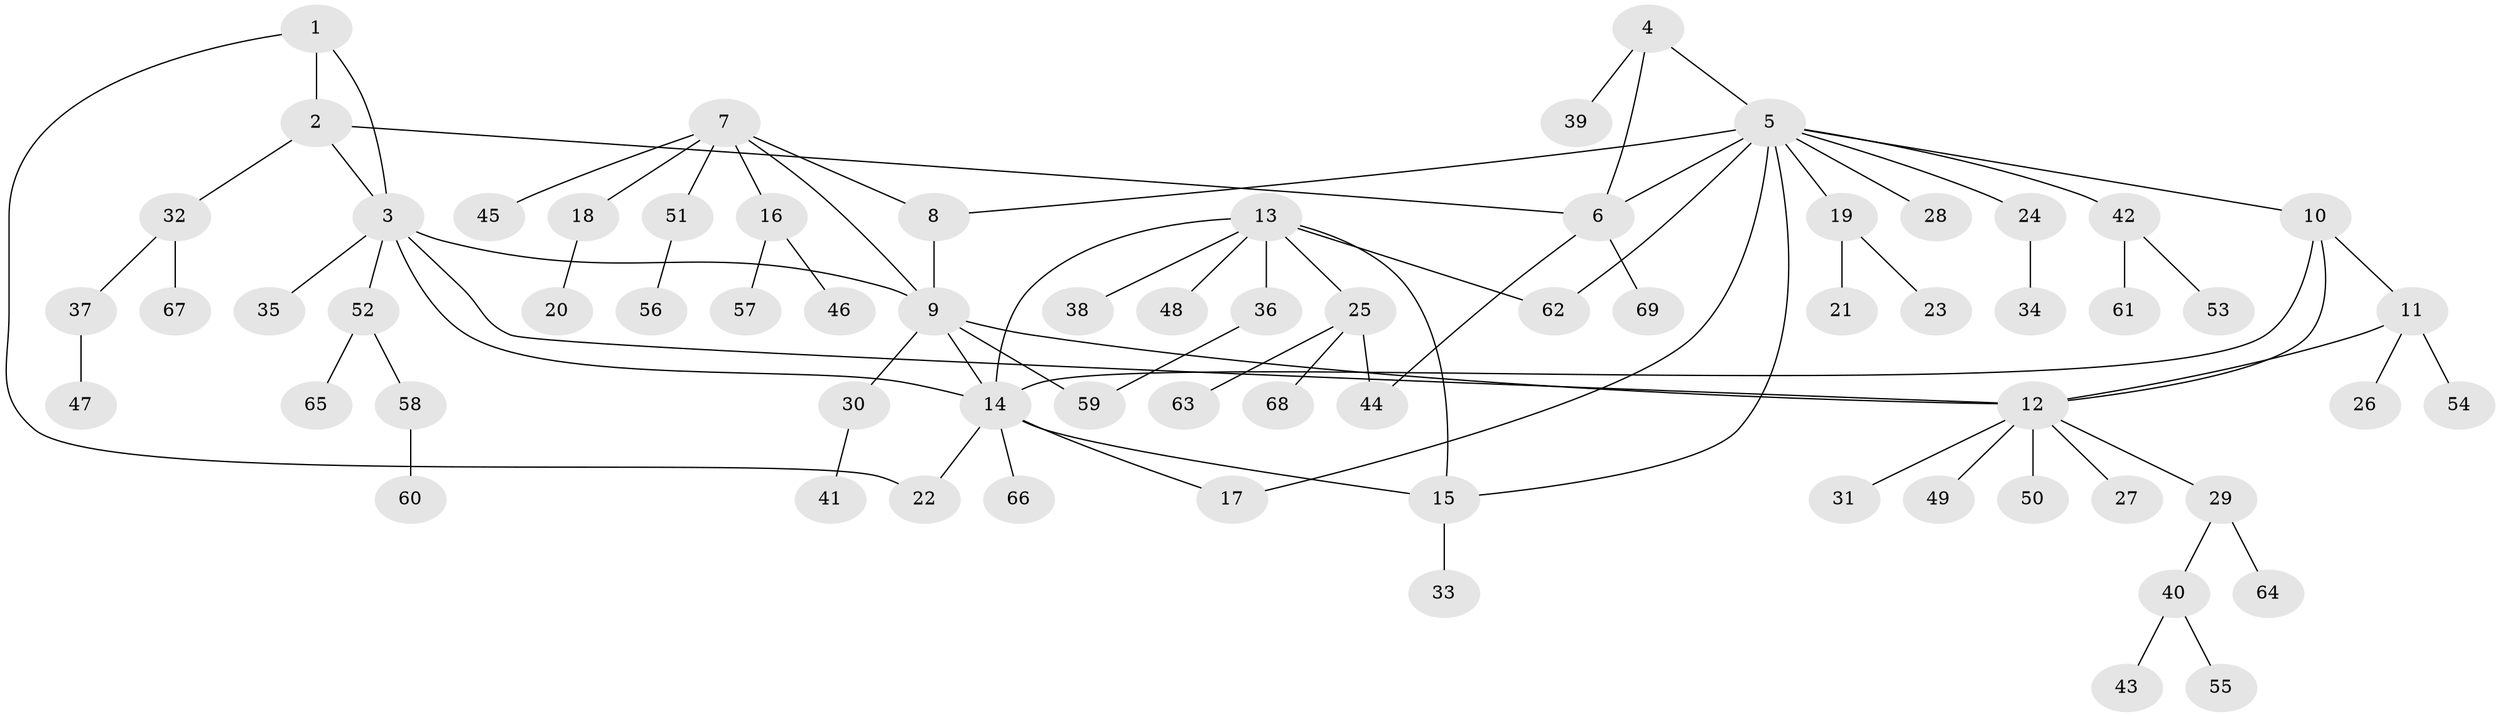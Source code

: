 // Generated by graph-tools (version 1.1) at 2025/55/03/09/25 04:55:34]
// undirected, 69 vertices, 84 edges
graph export_dot {
graph [start="1"]
  node [color=gray90,style=filled];
  1;
  2;
  3;
  4;
  5;
  6;
  7;
  8;
  9;
  10;
  11;
  12;
  13;
  14;
  15;
  16;
  17;
  18;
  19;
  20;
  21;
  22;
  23;
  24;
  25;
  26;
  27;
  28;
  29;
  30;
  31;
  32;
  33;
  34;
  35;
  36;
  37;
  38;
  39;
  40;
  41;
  42;
  43;
  44;
  45;
  46;
  47;
  48;
  49;
  50;
  51;
  52;
  53;
  54;
  55;
  56;
  57;
  58;
  59;
  60;
  61;
  62;
  63;
  64;
  65;
  66;
  67;
  68;
  69;
  1 -- 2;
  1 -- 3;
  1 -- 22;
  2 -- 3;
  2 -- 6;
  2 -- 32;
  3 -- 9;
  3 -- 12;
  3 -- 14;
  3 -- 35;
  3 -- 52;
  4 -- 5;
  4 -- 6;
  4 -- 39;
  5 -- 6;
  5 -- 8;
  5 -- 10;
  5 -- 15;
  5 -- 17;
  5 -- 19;
  5 -- 24;
  5 -- 28;
  5 -- 42;
  5 -- 62;
  6 -- 44;
  6 -- 69;
  7 -- 8;
  7 -- 9;
  7 -- 16;
  7 -- 18;
  7 -- 45;
  7 -- 51;
  8 -- 9;
  9 -- 12;
  9 -- 14;
  9 -- 30;
  9 -- 59;
  10 -- 11;
  10 -- 12;
  10 -- 14;
  11 -- 12;
  11 -- 26;
  11 -- 54;
  12 -- 27;
  12 -- 29;
  12 -- 31;
  12 -- 49;
  12 -- 50;
  13 -- 14;
  13 -- 15;
  13 -- 25;
  13 -- 36;
  13 -- 38;
  13 -- 48;
  13 -- 62;
  14 -- 15;
  14 -- 17;
  14 -- 22;
  14 -- 66;
  15 -- 33;
  16 -- 46;
  16 -- 57;
  18 -- 20;
  19 -- 21;
  19 -- 23;
  24 -- 34;
  25 -- 44;
  25 -- 63;
  25 -- 68;
  29 -- 40;
  29 -- 64;
  30 -- 41;
  32 -- 37;
  32 -- 67;
  36 -- 59;
  37 -- 47;
  40 -- 43;
  40 -- 55;
  42 -- 53;
  42 -- 61;
  51 -- 56;
  52 -- 58;
  52 -- 65;
  58 -- 60;
}
